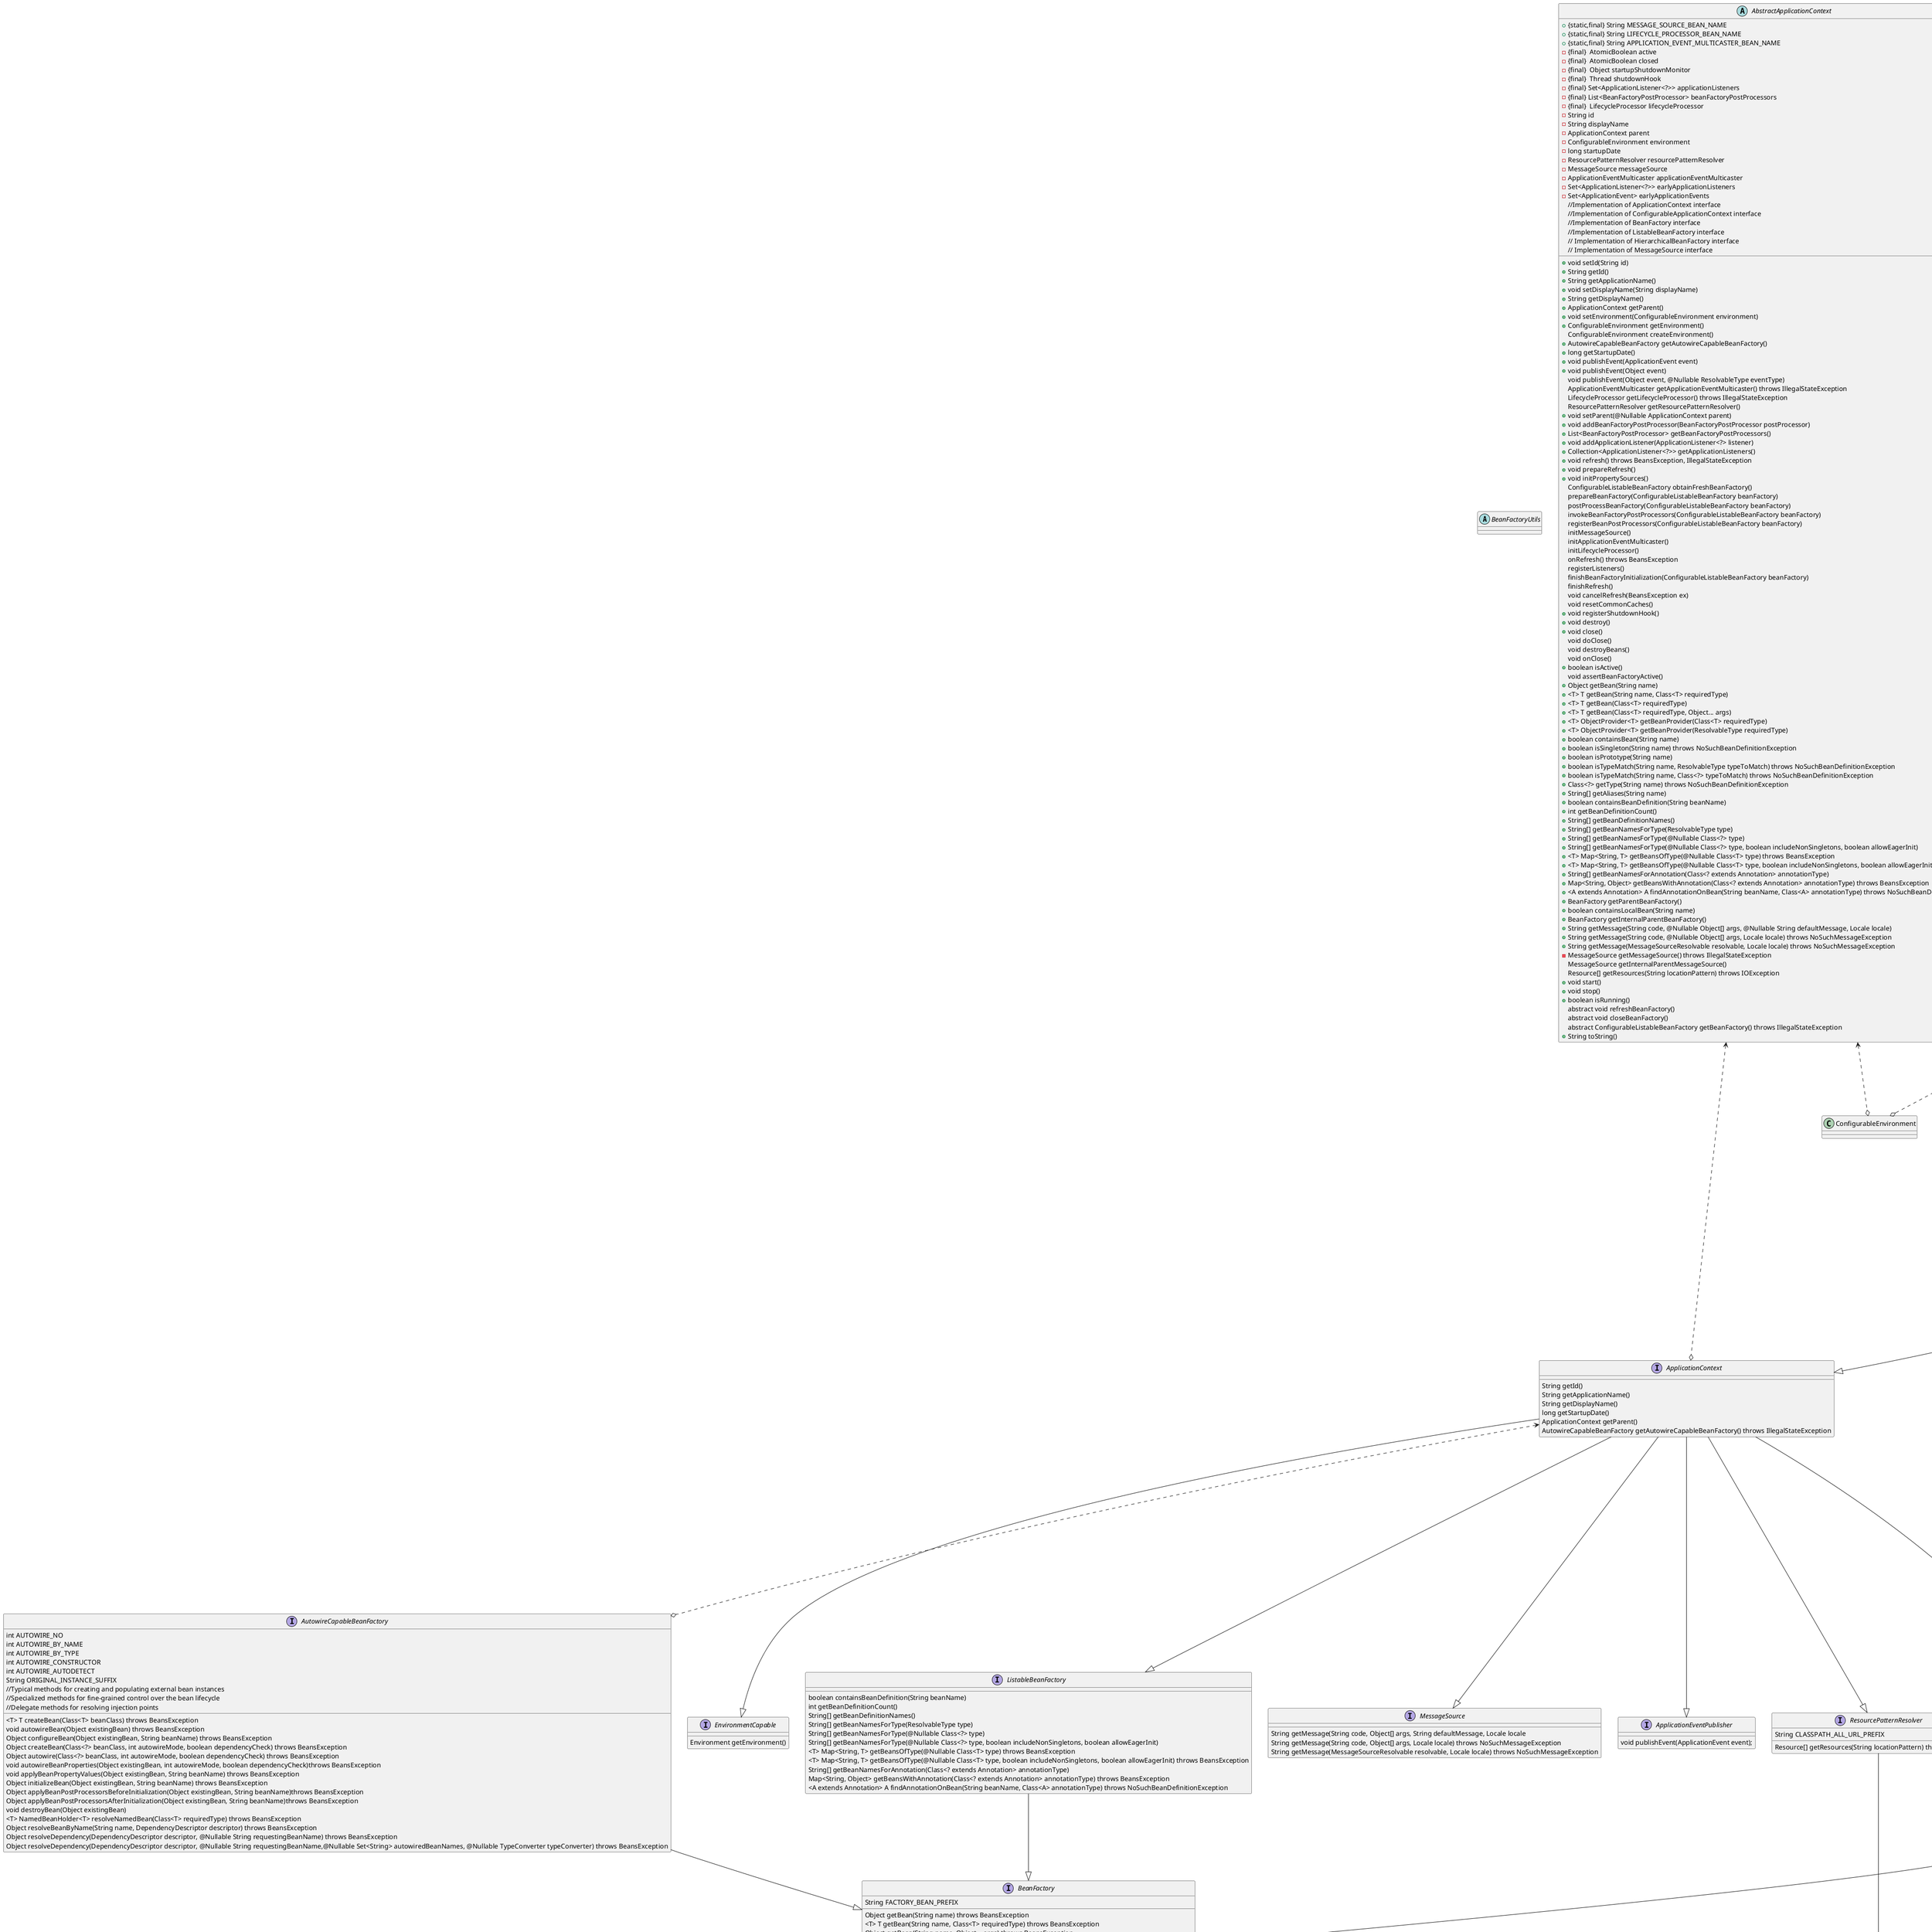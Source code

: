 @startuml

abstract class  BeanFactoryUtils{
 }
abstract class AbstractApplicationContext{
   + {static,final} String MESSAGE_SOURCE_BEAN_NAME
   + {static,final} String LIFECYCLE_PROCESSOR_BEAN_NAME
   + {static,final} String APPLICATION_EVENT_MULTICASTER_BEAN_NAME
   - {final}  AtomicBoolean active
   - {final}  AtomicBoolean closed
   - {final}  Object startupShutdownMonitor
   - {final}  Thread shutdownHook
   - {final} Set<ApplicationListener<?>> applicationListeners
   - {final} List<BeanFactoryPostProcessor> beanFactoryPostProcessors
   - {final}  LifecycleProcessor lifecycleProcessor
   - String id
   - String displayName
   - ApplicationContext parent
   - ConfigurableEnvironment environment
   - long startupDate
   - ResourcePatternResolver resourcePatternResolver
   - MessageSource messageSource
   - ApplicationEventMulticaster applicationEventMulticaster
   - Set<ApplicationListener<?>> earlyApplicationListeners
   - Set<ApplicationEvent> earlyApplicationEvents
   //Implementation of ApplicationContext interface
   + void setId(String id)
   + String getId()
   + String getApplicationName()
   + void setDisplayName(String displayName)
   + String getDisplayName()
   + ApplicationContext getParent()
   + void setEnvironment(ConfigurableEnvironment environment)
   + ConfigurableEnvironment getEnvironment()
    ConfigurableEnvironment createEnvironment()
   + AutowireCapableBeanFactory getAutowireCapableBeanFactory()
   + long getStartupDate()
   + void publishEvent(ApplicationEvent event)
   + void publishEvent(Object event)
     void publishEvent(Object event, @Nullable ResolvableType eventType)
     ApplicationEventMulticaster getApplicationEventMulticaster() throws IllegalStateException
     LifecycleProcessor getLifecycleProcessor() throws IllegalStateException
     ResourcePatternResolver getResourcePatternResolver()
   //Implementation of ConfigurableApplicationContext interface
   + void setParent(@Nullable ApplicationContext parent)
   + void addBeanFactoryPostProcessor(BeanFactoryPostProcessor postProcessor)
   + List<BeanFactoryPostProcessor> getBeanFactoryPostProcessors()
   + void addApplicationListener(ApplicationListener<?> listener)
   + Collection<ApplicationListener<?>> getApplicationListeners()
   + void refresh() throws BeansException, IllegalStateException
   + void prepareRefresh()
   + void initPropertySources()
     ConfigurableListableBeanFactory obtainFreshBeanFactory()
     prepareBeanFactory(ConfigurableListableBeanFactory beanFactory)
     postProcessBeanFactory(ConfigurableListableBeanFactory beanFactory)
     invokeBeanFactoryPostProcessors(ConfigurableListableBeanFactory beanFactory)
     registerBeanPostProcessors(ConfigurableListableBeanFactory beanFactory)
     initMessageSource()
     initApplicationEventMulticaster()
     initLifecycleProcessor()
     onRefresh() throws BeansException
     registerListeners()
     finishBeanFactoryInitialization(ConfigurableListableBeanFactory beanFactory)
     finishRefresh()
     void cancelRefresh(BeansException ex)
     void resetCommonCaches()
   + void registerShutdownHook()
   + void destroy()
   + void close()
     void doClose()
     void destroyBeans()
     void onClose()
   + boolean isActive()
     void assertBeanFactoryActive()
   //Implementation of BeanFactory interface
   + Object getBean(String name)
   + <T> T getBean(String name, Class<T> requiredType)
   + <T> T getBean(Class<T> requiredType)
   + <T> T getBean(Class<T> requiredType, Object... args)
   + <T> ObjectProvider<T> getBeanProvider(Class<T> requiredType)
   + <T> ObjectProvider<T> getBeanProvider(ResolvableType requiredType)
   + boolean containsBean(String name)
   + boolean isSingleton(String name) throws NoSuchBeanDefinitionException
   + boolean isPrototype(String name)
   + boolean isTypeMatch(String name, ResolvableType typeToMatch) throws NoSuchBeanDefinitionException
   + boolean isTypeMatch(String name, Class<?> typeToMatch) throws NoSuchBeanDefinitionException
   + Class<?> getType(String name) throws NoSuchBeanDefinitionException
   + String[] getAliases(String name)
   //Implementation of ListableBeanFactory interface
   + boolean containsBeanDefinition(String beanName)
   + int getBeanDefinitionCount()
   + String[] getBeanDefinitionNames()
   + String[] getBeanNamesForType(ResolvableType type)
   + String[] getBeanNamesForType(@Nullable Class<?> type)
   + String[] getBeanNamesForType(@Nullable Class<?> type, boolean includeNonSingletons, boolean allowEagerInit)
   + <T> Map<String, T> getBeansOfType(@Nullable Class<T> type) throws BeansException
   + <T> Map<String, T> getBeansOfType(@Nullable Class<T> type, boolean includeNonSingletons, boolean allowEagerInit)throws BeansException
   + String[] getBeanNamesForAnnotation(Class<? extends Annotation> annotationType)
   + Map<String, Object> getBeansWithAnnotation(Class<? extends Annotation> annotationType) throws BeansException
   + <A extends Annotation> A findAnnotationOnBean(String beanName, Class<A> annotationType) throws NoSuchBeanDefinitionException
   // Implementation of HierarchicalBeanFactory interface
   + BeanFactory getParentBeanFactory()
   + boolean containsLocalBean(String name)
   + BeanFactory getInternalParentBeanFactory()
   // Implementation of MessageSource interface
   + String getMessage(String code, @Nullable Object[] args, @Nullable String defaultMessage, Locale locale)
   + String getMessage(String code, @Nullable Object[] args, Locale locale) throws NoSuchMessageException
   + String getMessage(MessageSourceResolvable resolvable, Locale locale) throws NoSuchMessageException
   - MessageSource getMessageSource() throws IllegalStateException
     MessageSource getInternalParentMessageSource()
     Resource[] getResources(String locationPattern) throws IOException
   +  void start()
   +  void stop()
   +  boolean isRunning()
      abstract void refreshBeanFactory()
      abstract void closeBeanFactory()
      abstract ConfigurableListableBeanFactory getBeanFactory() throws IllegalStateException
   +   String toString()


}
interface ConfigurableApplicationContext{
    String CONFIG_LOCATION_DELIMITERS
    String CONVERSION_SERVICE_BEAN_NAME
    String LOAD_TIME_WEAVER_BEAN_NAME
    String ENVIRONMENT_BEAN_NAME
    String SYSTEM_PROPERTIES_BEAN_NAME
    String SYSTEM_ENVIRONMENT_BEAN_NAME
    void setId(String id)
    void setParent(@Nullable ApplicationContext parent)
    void setEnvironment(ConfigurableEnvironment environment)
    ConfigurableEnvironment getEnvironment()
    void addBeanFactoryPostProcessor(BeanFactoryPostProcessor postProcessor)
    void addApplicationListener(ApplicationListener<?> listener)
    void addProtocolResolver(ProtocolResolver resolver)
    void refresh() throws BeansException, IllegalStateException
    void registerShutdownHook()
    void close()
    boolean isActive()
    ConfigurableListableBeanFactory getBeanFactory() throws IllegalStateException
}

interface ApplicationContext{
        String getId()
        String getApplicationName()
        String getDisplayName()
        long getStartupDate()
        ApplicationContext getParent()
        AutowireCapableBeanFactory getAutowireCapableBeanFactory() throws IllegalStateException
}
interface BeanFactory{
    String FACTORY_BEAN_PREFIX
    Object getBean(String name) throws BeansException
    <T> T getBean(String name, Class<T> requiredType) throws BeansException
    Object getBean(String name, Object... args) throws BeansException
    <T> T getBean(Class<T> requiredType) throws BeansException
    <T> T getBean(Class<T> requiredType, Object... args) throws BeansException
    <T> ObjectProvider<T> getBeanProvider(Class<T> requiredType)
    <T> ObjectProvider<T> getBeanProvider(ResolvableType requiredType)
    boolean containsBean(String name)
    boolean isSingleton(String name) throws NoSuchBeanDefinitionException
    boolean isPrototype(String name) throws NoSuchBeanDefinitionException
    boolean isTypeMatch(String name, ResolvableType typeToMatch) throws NoSuchBeanDefinitionException
    boolean isTypeMatch(String name, Class<?> typeToMatch) throws NoSuchBeanDefinitionException
    Class<?> getType(String name) throws NoSuchBeanDefinitionException
    String[] getAliases(String name)
}
interface HierarchicalBeanFactory{
    BeanFactory getParentBeanFactory()
    boolean containsLocalBean(String name)
}
interface ConfigurableListableBeanFactory{
    void ignoreDependencyType(Class<?> type)
    void ignoreDependencyInterface(Class<?> ifc)
    void registerResolvableDependency(Class<?> dependencyType, @Nullable Object autowiredValue)
    boolean isAutowireCandidate(String beanName, DependencyDescriptor descriptor)throws NoSuchBeanDefinitionException
    BeanDefinition getBeanDefinition(String beanName) throws NoSuchBeanDefinitionException
    Iterator<String> getBeanNamesIterator()
    void clearMetadataCache()
    void freezeConfiguration()
    boolean isConfigurationFrozen()
    void preInstantiateSingletons() throws BeansException
}
interface ConfigurableBeanFactory{
    String SCOPE_SINGLETON
    String SCOPE_PROTOTYPE
    void setParentBeanFactory(BeanFactory parentBeanFactory) throws IllegalStateException
    void setBeanClassLoader(@Nullable ClassLoader beanClassLoader)
    ClassLoader getBeanClassLoader()
    void setTempClassLoader(@Nullable ClassLoader tempClassLoader)
    ClassLoader getTempClassLoader()
    void setCacheBeanMetadata(boolean cacheBeanMetadata)
    boolean isCacheBeanMetadata()
    void setBeanExpressionResolver(@Nullable BeanExpressionResolver resolver)
    BeanExpressionResolver getBeanExpressionResolver()
    void setConversionService(@Nullable ConversionService conversionService)
    ConversionService getConversionService()
    void addPropertyEditorRegistrar(PropertyEditorRegistrar registrar)
    void registerCustomEditor(Class<?> requiredType, Class<? extends PropertyEditor> propertyEditorClass)
    void copyRegisteredEditorsTo(PropertyEditorRegistry registry)
    void setTypeConverter(TypeConverter typeConverter)
    TypeConverter getTypeConverter()
    void addEmbeddedValueResolver(StringValueResolver valueResolver)
    boolean hasEmbeddedValueResolver()
    String resolveEmbeddedValue(String value)
    void addBeanPostProcessor(BeanPostProcessor beanPostProcessor)
    int getBeanPostProcessorCount()
    void registerScope(String scopeName, Scope scope)
    String[] getRegisteredScopeNames()
    Scope getRegisteredScope(String scopeName)
    void copyConfigurationFrom(ConfigurableBeanFactory otherFactory)
    void registerAlias(String beanName, String alias) throws BeanDefinitionStoreException
    void resolveAliases(StringValueResolver valueResolver)
    BeanDefinition getMergedBeanDefinition(String beanName) throws NoSuchBeanDefinitionException
    boolean isFactoryBean(String name) throws NoSuchBeanDefinitionException
    void setCurrentlyInCreation(String beanName, boolean inCreation)
    boolean isCurrentlyInCreation(String beanName)
    void registerDependentBean(String beanName, String dependentBeanName)
    String[] getDependentBeans(String beanName)
    String[] getDependenciesForBean(String beanName)
    void destroyBean(String beanName, Object beanInstance)
    void destroyScopedBean(String beanName)
    void destroySingletons()
}
interface SingletonBeanRegistry{
    void registerSingleton(String beanName, Object singletonObject)
    Object getSingleton(String beanName)
    boolean containsSingleton(String beanName)
    String[] getSingletonNames()
    int getSingletonCount()
    Object getSingletonMutex()
}
interface ListableBeanFactory{
        boolean containsBeanDefinition(String beanName)
        int getBeanDefinitionCount()
        String[] getBeanDefinitionNames()
        String[] getBeanNamesForType(ResolvableType type)
        String[] getBeanNamesForType(@Nullable Class<?> type)
        String[] getBeanNamesForType(@Nullable Class<?> type, boolean includeNonSingletons, boolean allowEagerInit)
        <T> Map<String, T> getBeansOfType(@Nullable Class<T> type) throws BeansException
        <T> Map<String, T> getBeansOfType(@Nullable Class<T> type, boolean includeNonSingletons, boolean allowEagerInit) throws BeansException
        String[] getBeanNamesForAnnotation(Class<? extends Annotation> annotationType)
        Map<String, Object> getBeansWithAnnotation(Class<? extends Annotation> annotationType) throws BeansException
        <A extends Annotation> A findAnnotationOnBean(String beanName, Class<A> annotationType) throws NoSuchBeanDefinitionException
}
interface EnvironmentCapable{
   Environment getEnvironment()
}
interface MessageSource{
   String getMessage(String code, Object[] args, String defaultMessage, Locale locale
   String getMessage(String code, Object[] args, Locale locale) throws NoSuchMessageException
   String getMessage(MessageSourceResolvable resolvable, Locale locale) throws NoSuchMessageException
}
interface ApplicationEventPublisher{
   void publishEvent(ApplicationEvent event);
}
interface ResourcePatternResolver{
   String CLASSPATH_ALL_URL_PREFIX
   Resource[] getResources(String locationPattern) throws IOExceptio
}
interface SmartLifecycle{
}
interface Phased{
}
interface  Lifecycle{
   void start()
   void stop()
   boolean isRunning()
}
interface Closeable{
   close() throws IOException
}

interface AutowireCapableBeanFactory{
   int AUTOWIRE_NO
   int AUTOWIRE_BY_NAME
   int AUTOWIRE_BY_TYPE
   int AUTOWIRE_CONSTRUCTOR
   int AUTOWIRE_AUTODETECT
   String ORIGINAL_INSTANCE_SUFFIX
   //Typical methods for creating and populating external bean instances
   <T> T createBean(Class<T> beanClass) throws BeansException
   void autowireBean(Object existingBean) throws BeansException
   Object configureBean(Object existingBean, String beanName) throws BeansException
   //Specialized methods for fine-grained control over the bean lifecycle
   Object createBean(Class<?> beanClass, int autowireMode, boolean dependencyCheck) throws BeansException
   Object autowire(Class<?> beanClass, int autowireMode, boolean dependencyCheck) throws BeansException
   void autowireBeanProperties(Object existingBean, int autowireMode, boolean dependencyCheck)throws BeansException
   void applyBeanPropertyValues(Object existingBean, String beanName) throws BeansException
   Object initializeBean(Object existingBean, String beanName) throws BeansException
   Object applyBeanPostProcessorsBeforeInitialization(Object existingBean, String beanName)throws BeansException
   Object applyBeanPostProcessorsAfterInitialization(Object existingBean, String beanName)throws BeansException
   void destroyBean(Object existingBean)
   //Delegate methods for resolving injection points
   <T> NamedBeanHolder<T> resolveNamedBean(Class<T> requiredType) throws BeansException
   Object resolveBeanByName(String name, DependencyDescriptor descriptor) throws BeansException
   Object resolveDependency(DependencyDescriptor descriptor, @Nullable String requestingBeanName) throws BeansException
   Object resolveDependency(DependencyDescriptor descriptor, @Nullable String requestingBeanName,@Nullable Set<String> autowiredBeanNames, @Nullable TypeConverter typeConverter) throws BeansException
}
ApplicationContext --|>EnvironmentCapable
ApplicationContext --|>HierarchicalBeanFactory
ApplicationContext --|>ListableBeanFactory
ApplicationContext --|>ApplicationEventPublisher
ApplicationContext --|>ResourcePatternResolver
ApplicationContext --|>MessageSource
HierarchicalBeanFactory --|>BeanFactory
ListableBeanFactory --|>BeanFactory
ResourcePatternResolver --|>ResourceLoader
AutowireCapableBeanFactory --|>BeanFactory
ApplicationContext <..o AutowireCapableBeanFactory
ConfigurableApplicationContext --|>ApplicationContext
ConfigurableApplicationContext --|>Lifecycle
ConfigurableApplicationContext --|>Closeable
SmartLifecycle --|>Lifecycle
SmartLifecycle --|>Phased
ConfigurableListableBeanFactory --|>ConfigurableBeanFactory
ConfigurableBeanFactory --|>HierarchicalBeanFactory
ConfigurableBeanFactory --|> SingletonBeanRegistry
ConfigurableApplicationContext <..o ConfigurableEnvironment
ConfigurableApplicationContext <..o BeanFactoryPostProcessor
ConfigurableApplicationContext <..o ApplicationListener
ConfigurableApplicationContext <..o ProtocolResolver
ConfigurableApplicationContext <..o ConfigurableListableBeanFactory
ConfigurableBeanFactory <..o ClassLoader
ConfigurableBeanFactory <..o BeanExpressionResolver
ConfigurableBeanFactory <..o ConversionService
ConfigurableBeanFactory <..o PropertyEditorRegistrar
ConfigurableBeanFactory <..o PropertyEditor
ConfigurableBeanFactory <..o PropertyEditorRegistry
ConfigurableBeanFactory <..o TypeConverter
ConfigurableBeanFactory <..o StringValueResolver
ConfigurableBeanFactory <..o BeanPostProcessor
ConfigurableBeanFactory <..o Scope
ConfigurableBeanFactory <..o AccessControlContext
ConfigurableBeanFactory <..o BeanDefinition
ConfigurableListableBeanFactory <..o BeanDefinition
AbstractApplicationContext <..o ApplicationContext
AbstractApplicationContext <..o ConfigurableEnvironment

@enduml